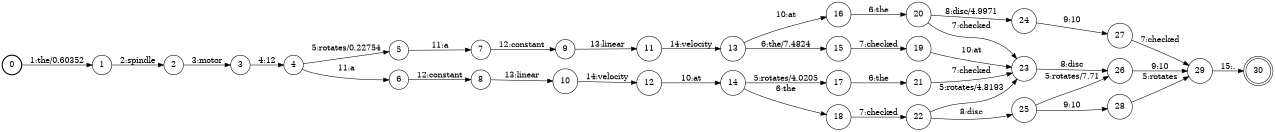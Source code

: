 digraph FST {
rankdir = LR;
size = "8.5,11";
label = "";
center = 1;
orientation = Portrait;
ranksep = "0.4";
nodesep = "0.25";
0 [label = "0", shape = circle, style = bold, fontsize = 14]
	0 -> 1 [label = "1:the/0.60352", fontsize = 14];
1 [label = "1", shape = circle, style = solid, fontsize = 14]
	1 -> 2 [label = "2:spindle", fontsize = 14];
2 [label = "2", shape = circle, style = solid, fontsize = 14]
	2 -> 3 [label = "3:motor", fontsize = 14];
3 [label = "3", shape = circle, style = solid, fontsize = 14]
	3 -> 4 [label = "4:12", fontsize = 14];
4 [label = "4", shape = circle, style = solid, fontsize = 14]
	4 -> 5 [label = "5:rotates/0.22754", fontsize = 14];
	4 -> 6 [label = "11:a", fontsize = 14];
5 [label = "5", shape = circle, style = solid, fontsize = 14]
	5 -> 7 [label = "11:a", fontsize = 14];
6 [label = "6", shape = circle, style = solid, fontsize = 14]
	6 -> 8 [label = "12:constant", fontsize = 14];
7 [label = "7", shape = circle, style = solid, fontsize = 14]
	7 -> 9 [label = "12:constant", fontsize = 14];
8 [label = "8", shape = circle, style = solid, fontsize = 14]
	8 -> 10 [label = "13:linear", fontsize = 14];
9 [label = "9", shape = circle, style = solid, fontsize = 14]
	9 -> 11 [label = "13:linear", fontsize = 14];
10 [label = "10", shape = circle, style = solid, fontsize = 14]
	10 -> 12 [label = "14:velocity", fontsize = 14];
11 [label = "11", shape = circle, style = solid, fontsize = 14]
	11 -> 13 [label = "14:velocity", fontsize = 14];
12 [label = "12", shape = circle, style = solid, fontsize = 14]
	12 -> 14 [label = "10:at", fontsize = 14];
13 [label = "13", shape = circle, style = solid, fontsize = 14]
	13 -> 15 [label = "6:the/7.4824", fontsize = 14];
	13 -> 16 [label = "10:at", fontsize = 14];
14 [label = "14", shape = circle, style = solid, fontsize = 14]
	14 -> 18 [label = "6:the", fontsize = 14];
	14 -> 17 [label = "5:rotates/4.0205", fontsize = 14];
15 [label = "15", shape = circle, style = solid, fontsize = 14]
	15 -> 19 [label = "7:checked", fontsize = 14];
16 [label = "16", shape = circle, style = solid, fontsize = 14]
	16 -> 20 [label = "6:the", fontsize = 14];
17 [label = "17", shape = circle, style = solid, fontsize = 14]
	17 -> 21 [label = "6:the", fontsize = 14];
18 [label = "18", shape = circle, style = solid, fontsize = 14]
	18 -> 22 [label = "7:checked", fontsize = 14];
19 [label = "19", shape = circle, style = solid, fontsize = 14]
	19 -> 23 [label = "10:at", fontsize = 14];
20 [label = "20", shape = circle, style = solid, fontsize = 14]
	20 -> 23 [label = "7:checked", fontsize = 14];
	20 -> 24 [label = "8:disc/4.9971", fontsize = 14];
21 [label = "21", shape = circle, style = solid, fontsize = 14]
	21 -> 23 [label = "7:checked", fontsize = 14];
22 [label = "22", shape = circle, style = solid, fontsize = 14]
	22 -> 23 [label = "5:rotates/4.8193", fontsize = 14];
	22 -> 25 [label = "8:disc", fontsize = 14];
23 [label = "23", shape = circle, style = solid, fontsize = 14]
	23 -> 26 [label = "8:disc", fontsize = 14];
24 [label = "24", shape = circle, style = solid, fontsize = 14]
	24 -> 27 [label = "9:10", fontsize = 14];
25 [label = "25", shape = circle, style = solid, fontsize = 14]
	25 -> 26 [label = "5:rotates/7.71", fontsize = 14];
	25 -> 28 [label = "9:10", fontsize = 14];
26 [label = "26", shape = circle, style = solid, fontsize = 14]
	26 -> 29 [label = "9:10", fontsize = 14];
27 [label = "27", shape = circle, style = solid, fontsize = 14]
	27 -> 29 [label = "7:checked", fontsize = 14];
28 [label = "28", shape = circle, style = solid, fontsize = 14]
	28 -> 29 [label = "5:rotates", fontsize = 14];
29 [label = "29", shape = circle, style = solid, fontsize = 14]
	29 -> 30 [label = "15:.", fontsize = 14];
30 [label = "30", shape = doublecircle, style = solid, fontsize = 14]
}
